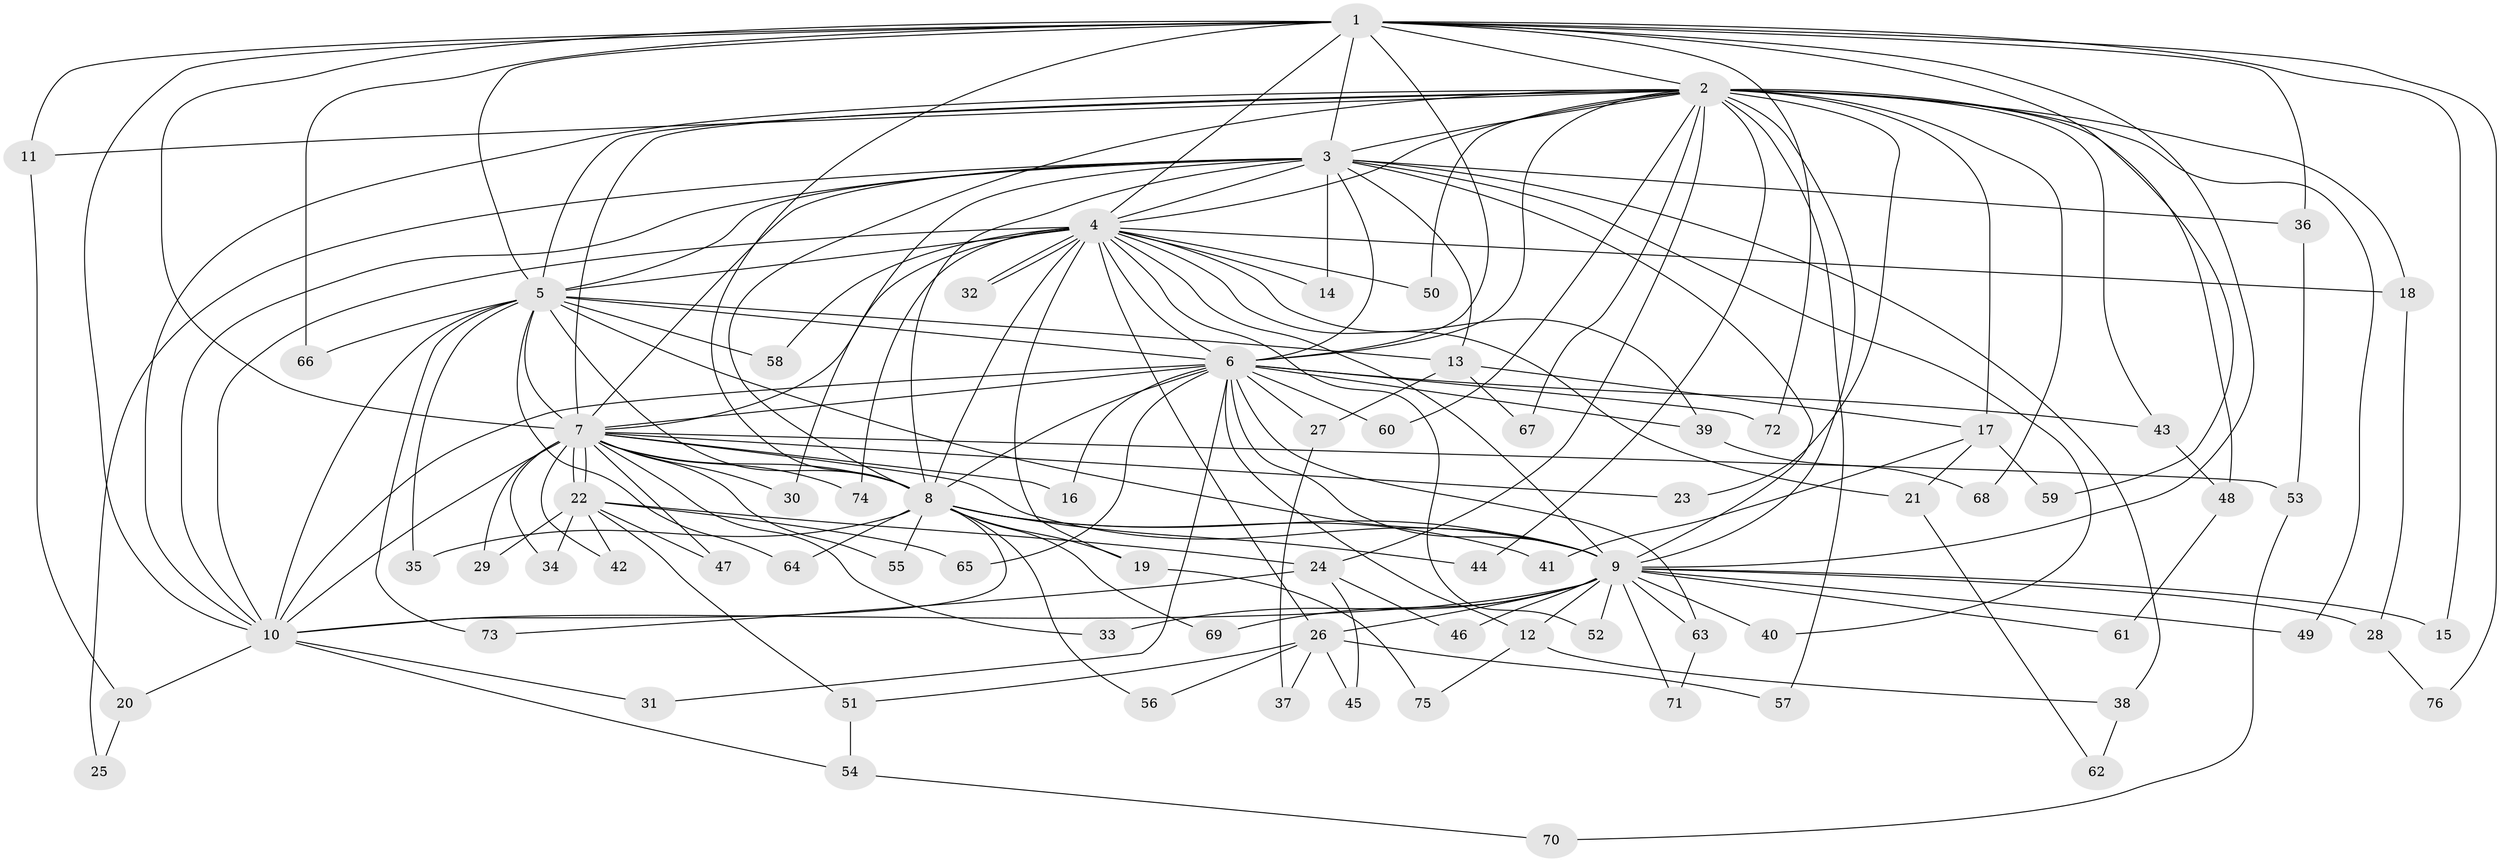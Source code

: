 // Generated by graph-tools (version 1.1) at 2025/10/02/27/25 16:10:59]
// undirected, 76 vertices, 177 edges
graph export_dot {
graph [start="1"]
  node [color=gray90,style=filled];
  1;
  2;
  3;
  4;
  5;
  6;
  7;
  8;
  9;
  10;
  11;
  12;
  13;
  14;
  15;
  16;
  17;
  18;
  19;
  20;
  21;
  22;
  23;
  24;
  25;
  26;
  27;
  28;
  29;
  30;
  31;
  32;
  33;
  34;
  35;
  36;
  37;
  38;
  39;
  40;
  41;
  42;
  43;
  44;
  45;
  46;
  47;
  48;
  49;
  50;
  51;
  52;
  53;
  54;
  55;
  56;
  57;
  58;
  59;
  60;
  61;
  62;
  63;
  64;
  65;
  66;
  67;
  68;
  69;
  70;
  71;
  72;
  73;
  74;
  75;
  76;
  1 -- 2;
  1 -- 3;
  1 -- 4;
  1 -- 5;
  1 -- 6;
  1 -- 7;
  1 -- 8;
  1 -- 9;
  1 -- 10;
  1 -- 11;
  1 -- 15;
  1 -- 36;
  1 -- 59;
  1 -- 66;
  1 -- 72;
  1 -- 76;
  2 -- 3;
  2 -- 4;
  2 -- 5;
  2 -- 6;
  2 -- 7;
  2 -- 8;
  2 -- 9;
  2 -- 10;
  2 -- 11;
  2 -- 17;
  2 -- 18;
  2 -- 23;
  2 -- 24;
  2 -- 43;
  2 -- 44;
  2 -- 48;
  2 -- 49;
  2 -- 50;
  2 -- 57;
  2 -- 60;
  2 -- 67;
  2 -- 68;
  3 -- 4;
  3 -- 5;
  3 -- 6;
  3 -- 7;
  3 -- 8;
  3 -- 9;
  3 -- 10;
  3 -- 13;
  3 -- 14;
  3 -- 25;
  3 -- 30;
  3 -- 36;
  3 -- 38;
  3 -- 40;
  4 -- 5;
  4 -- 6;
  4 -- 7;
  4 -- 8;
  4 -- 9;
  4 -- 10;
  4 -- 14;
  4 -- 18;
  4 -- 19;
  4 -- 21;
  4 -- 26;
  4 -- 32;
  4 -- 32;
  4 -- 39;
  4 -- 50;
  4 -- 52;
  4 -- 58;
  4 -- 74;
  5 -- 6;
  5 -- 7;
  5 -- 8;
  5 -- 9;
  5 -- 10;
  5 -- 13;
  5 -- 35;
  5 -- 58;
  5 -- 64;
  5 -- 66;
  5 -- 73;
  6 -- 7;
  6 -- 8;
  6 -- 9;
  6 -- 10;
  6 -- 12;
  6 -- 16;
  6 -- 27;
  6 -- 31;
  6 -- 39;
  6 -- 43;
  6 -- 60;
  6 -- 63;
  6 -- 65;
  6 -- 72;
  7 -- 8;
  7 -- 9;
  7 -- 10;
  7 -- 16;
  7 -- 22;
  7 -- 22;
  7 -- 23;
  7 -- 29;
  7 -- 30;
  7 -- 33;
  7 -- 34;
  7 -- 42;
  7 -- 47;
  7 -- 53;
  7 -- 55;
  7 -- 74;
  8 -- 9;
  8 -- 10;
  8 -- 19;
  8 -- 35;
  8 -- 41;
  8 -- 44;
  8 -- 55;
  8 -- 56;
  8 -- 64;
  8 -- 69;
  9 -- 10;
  9 -- 12;
  9 -- 15;
  9 -- 26;
  9 -- 28;
  9 -- 33;
  9 -- 40;
  9 -- 46;
  9 -- 49;
  9 -- 52;
  9 -- 61;
  9 -- 63;
  9 -- 69;
  9 -- 71;
  10 -- 20;
  10 -- 31;
  10 -- 54;
  11 -- 20;
  12 -- 38;
  12 -- 75;
  13 -- 17;
  13 -- 27;
  13 -- 67;
  17 -- 21;
  17 -- 41;
  17 -- 59;
  18 -- 28;
  19 -- 75;
  20 -- 25;
  21 -- 62;
  22 -- 24;
  22 -- 29;
  22 -- 34;
  22 -- 42;
  22 -- 47;
  22 -- 51;
  22 -- 65;
  24 -- 45;
  24 -- 46;
  24 -- 73;
  26 -- 37;
  26 -- 45;
  26 -- 51;
  26 -- 56;
  26 -- 57;
  27 -- 37;
  28 -- 76;
  36 -- 53;
  38 -- 62;
  39 -- 68;
  43 -- 48;
  48 -- 61;
  51 -- 54;
  53 -- 70;
  54 -- 70;
  63 -- 71;
}
